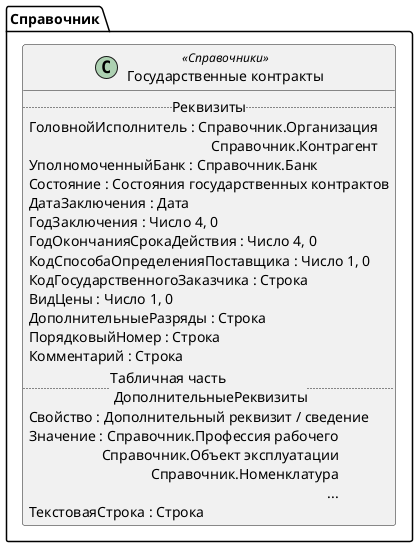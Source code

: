 ﻿@startuml ГосударственныеКонтракты
'!include templates.wsd
'..\include templates.wsd
class Справочник.ГосударственныеКонтракты as "Государственные контракты" <<Справочники>>
{
..Реквизиты..
ГоловнойИсполнитель : Справочник.Организация\rСправочник.Контрагент
УполномоченныйБанк : Справочник.Банк
Состояние : Состояния государственных контрактов
ДатаЗаключения : Дата
ГодЗаключения : Число 4, 0
ГодОкончанияСрокаДействия : Число 4, 0
КодСпособаОпределенияПоставщика : Число 1, 0
КодГосударственногоЗаказчика : Строка
ВидЦены : Число 1, 0
ДополнительныеРазряды : Строка
ПорядковыйНомер : Строка
Комментарий : Строка
..Табличная часть \n ДополнительныеРеквизиты..
Свойство : Дополнительный реквизит / сведение
Значение : Справочник.Профессия рабочего\rСправочник.Объект эксплуатации\rСправочник.Номенклатура\r...
ТекстоваяСтрока : Строка
}
@enduml
